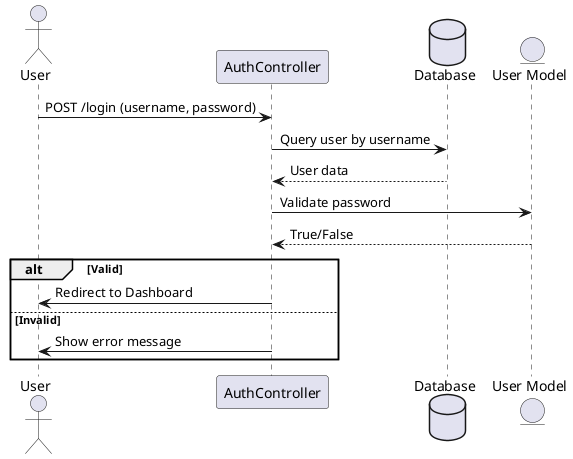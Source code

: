 @startuml sequence_login
actor User
participant "AuthController" as AC
database "Database" as DB
entity "User Model" as UM

User -> AC: POST /login (username, password)
AC -> DB: Query user by username
DB --> AC: User data
AC -> UM: Validate password
UM --> AC: True/False
alt Valid
    AC -> User: Redirect to Dashboard
else Invalid
    AC -> User: Show error message
end
@enduml
